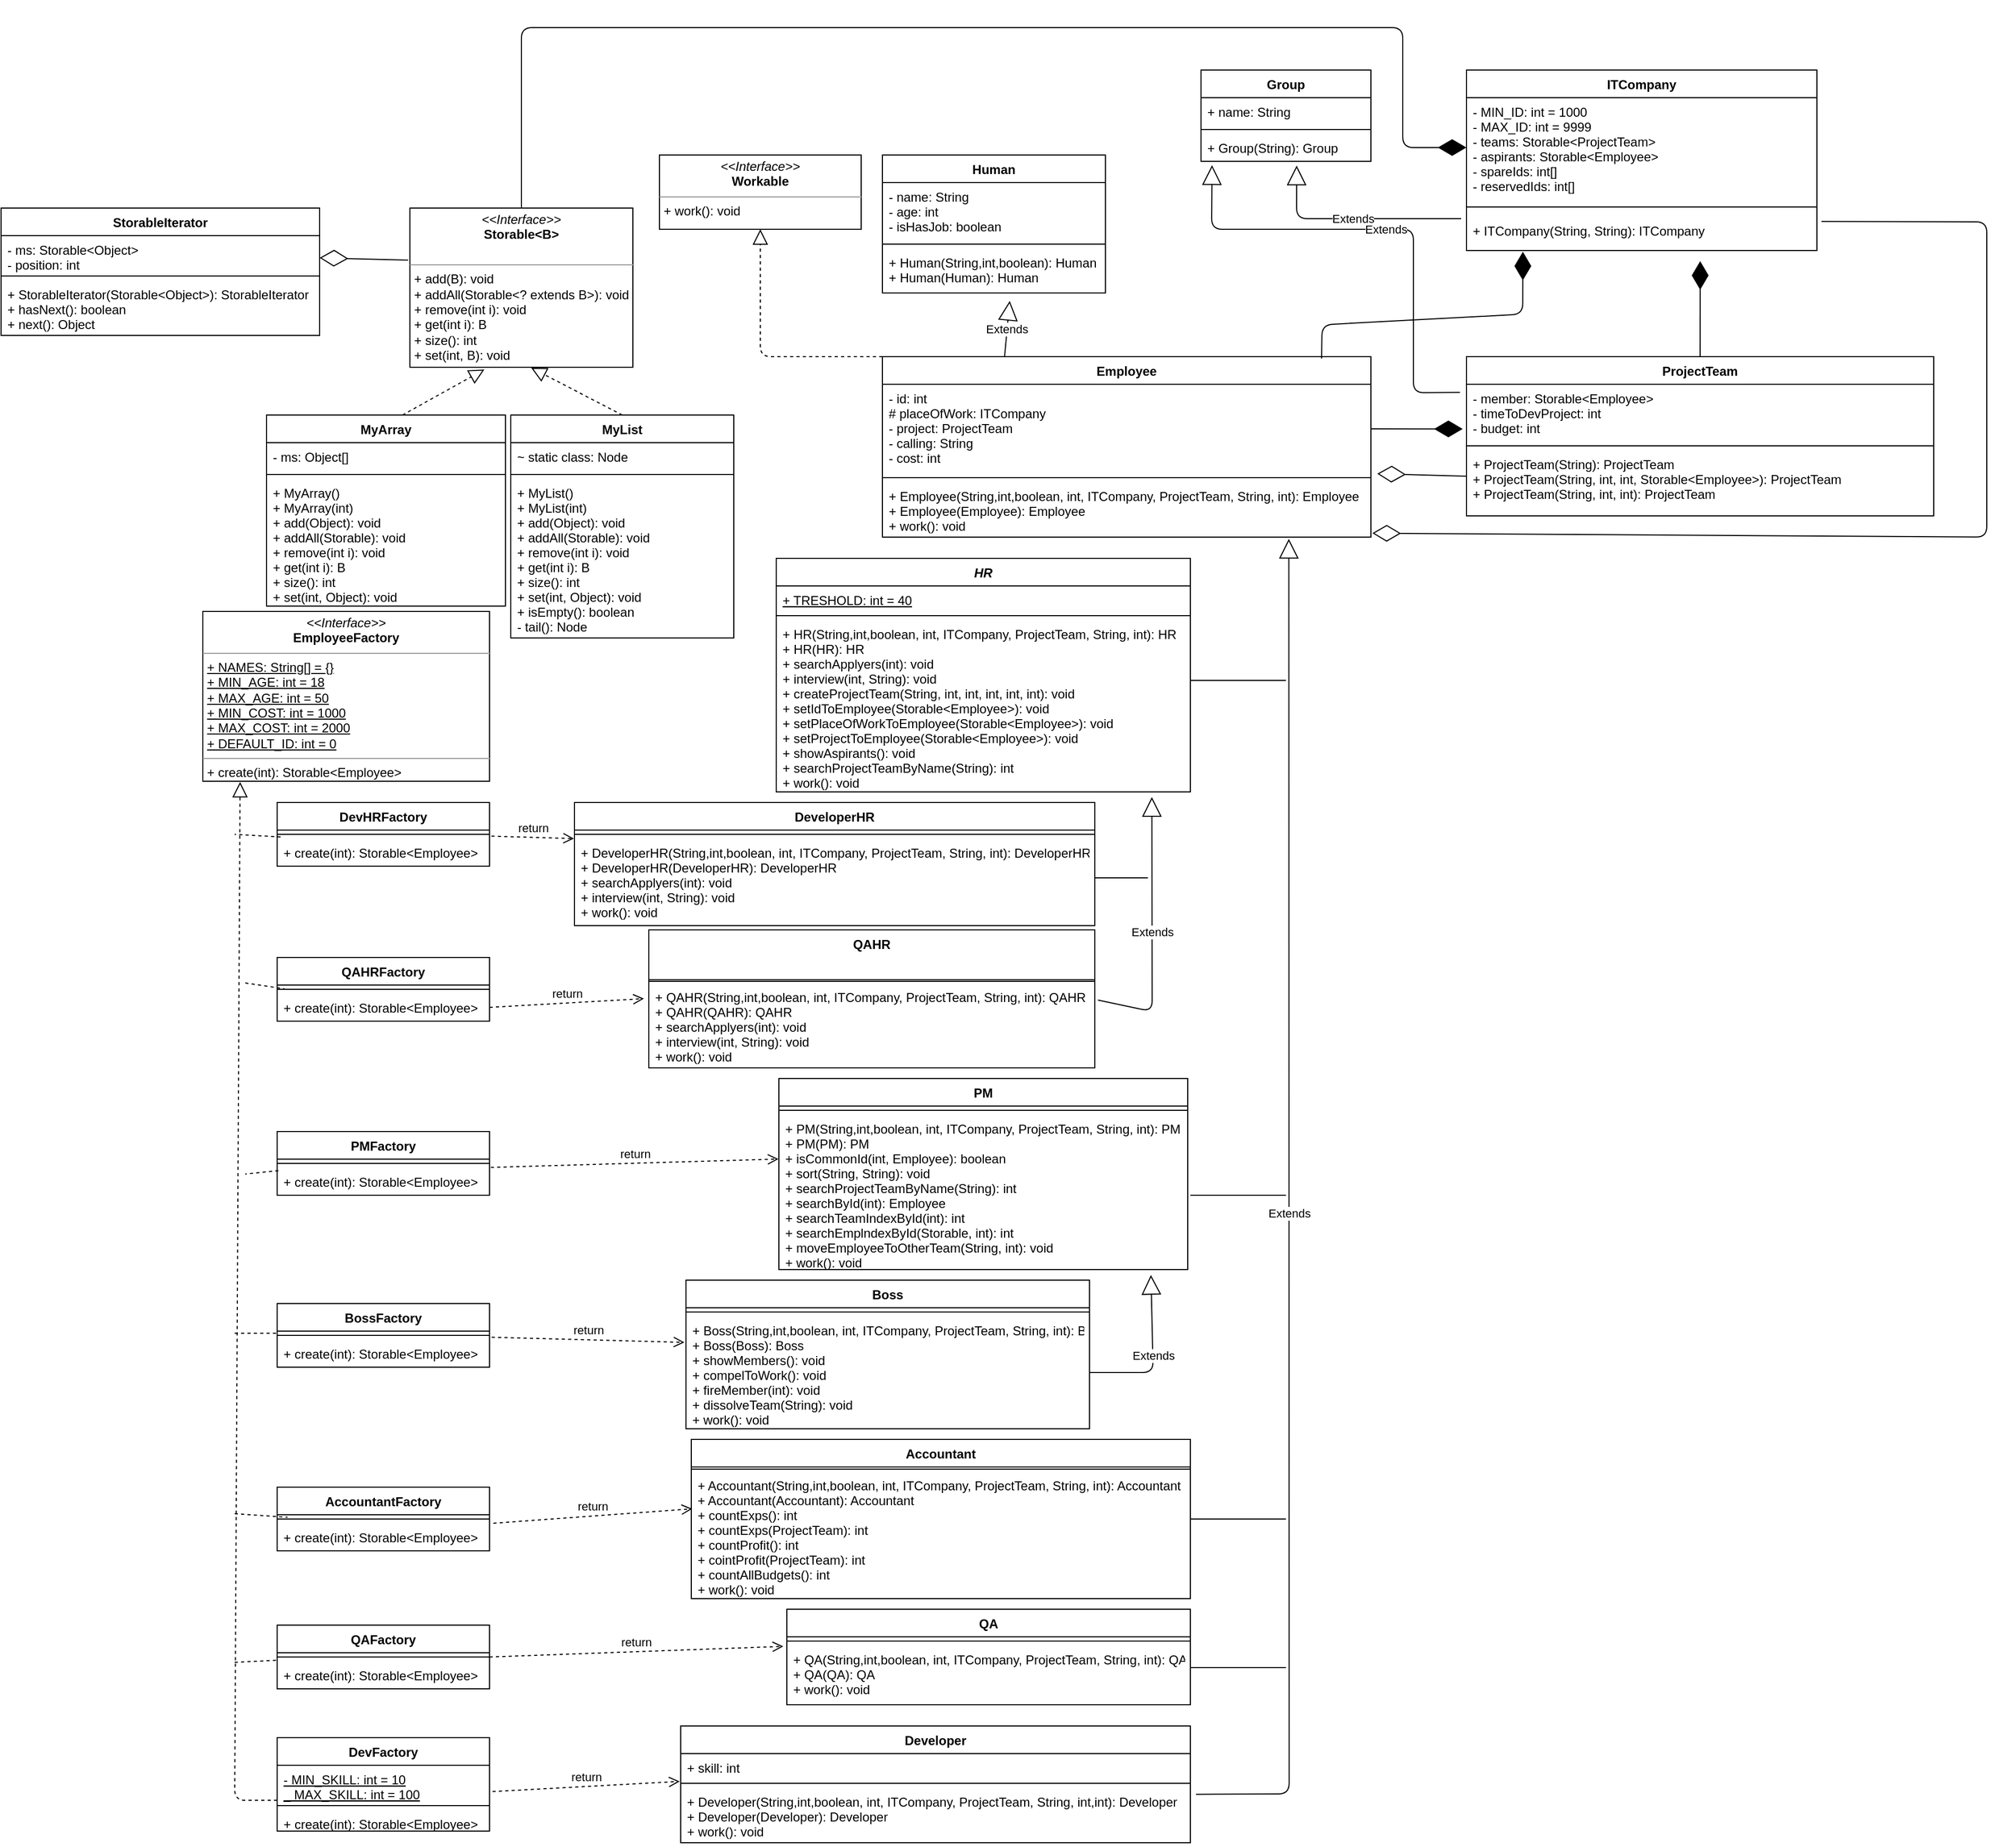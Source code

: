 <mxfile version="12.8.8" type="device" pages="2"><diagram id="Wjaim1Rqwx7WwpHoXY6-" name="Page-1"><mxGraphModel dx="3182" dy="1748" grid="1" gridSize="10" guides="1" tooltips="1" connect="1" arrows="1" fold="1" page="1" pageScale="1" pageWidth="850" pageHeight="1100" math="0" shadow="0"><root><mxCell id="0"/><mxCell id="1" parent="0"/><mxCell id="W7pPqbx9gC_bPTpQTOSa-6" value="" style="endArrow=block;dashed=1;endFill=0;endSize=12;html=1;exitX=0.569;exitY=0;exitDx=0;exitDy=0;exitPerimeter=0;entryX=0.334;entryY=1.014;entryDx=0;entryDy=0;entryPerimeter=0;" parent="1" source="W7pPqbx9gC_bPTpQTOSa-2" target="cSFcvbaNMmT9zJX0VgDe-2" edge="1"><mxGeometry width="160" relative="1" as="geometry"><mxPoint x="-1099" y="250" as="sourcePoint"/><mxPoint x="-995" y="40" as="targetPoint"/></mxGeometry></mxCell><mxCell id="W7pPqbx9gC_bPTpQTOSa-19" value="" style="endArrow=block;dashed=1;endFill=0;endSize=12;html=1;entryX=0.544;entryY=1.003;entryDx=0;entryDy=0;exitX=0.5;exitY=0;exitDx=0;exitDy=0;entryPerimeter=0;" parent="1" source="W7pPqbx9gC_bPTpQTOSa-15" target="cSFcvbaNMmT9zJX0VgDe-2" edge="1"><mxGeometry width="160" relative="1" as="geometry"><mxPoint x="-1054" y="380" as="sourcePoint"/><mxPoint x="-967.5" y="40" as="targetPoint"/></mxGeometry></mxCell><mxCell id="cSFcvbaNMmT9zJX0VgDe-1" value="&lt;p style=&quot;margin: 0px ; margin-top: 4px ; text-align: center&quot;&gt;&lt;i&gt;&amp;lt;&amp;lt;Interface&amp;gt;&amp;gt;&lt;/i&gt;&lt;br&gt;&lt;b&gt;EmployeeFactory&lt;/b&gt;&lt;/p&gt;&lt;hr size=&quot;1&quot;&gt;&lt;p style=&quot;margin: 0px ; margin-left: 4px&quot;&gt;&lt;u&gt;+ NAMES: String[] = {}&lt;/u&gt;&lt;/p&gt;&lt;p style=&quot;margin: 0px ; margin-left: 4px&quot;&gt;&lt;u&gt;+ MIN_AGE: int = 18&lt;br&gt;+ MAX_AGE: int = 50&lt;/u&gt;&lt;/p&gt;&lt;p style=&quot;margin: 0px ; margin-left: 4px&quot;&gt;&lt;u&gt;+ MIN_COST: int = 1000&lt;/u&gt;&lt;/p&gt;&lt;p style=&quot;margin: 0px ; margin-left: 4px&quot;&gt;&lt;u&gt;+ MAX_COST: int = 2000&lt;/u&gt;&lt;/p&gt;&lt;p style=&quot;margin: 0px ; margin-left: 4px&quot;&gt;&lt;u&gt;+ DEFAULT_ID: int = 0&lt;/u&gt;&lt;/p&gt;&lt;hr size=&quot;1&quot;&gt;&lt;p style=&quot;margin: 0px ; margin-left: 4px&quot;&gt;+ create(int): Storable&amp;lt;Employee&amp;gt;&lt;br&gt;&lt;br&gt;&lt;/p&gt;" style="verticalAlign=top;align=left;overflow=fill;fontSize=12;fontFamily=Helvetica;html=1;" parent="1" vertex="1"><mxGeometry x="-1260" y="-320" width="270" height="160" as="geometry"/></mxCell><mxCell id="cSFcvbaNMmT9zJX0VgDe-2" value="&lt;p style=&quot;margin: 0px ; margin-top: 4px ; text-align: center&quot;&gt;&lt;i&gt;&amp;lt;&amp;lt;Interface&amp;gt;&amp;gt;&lt;/i&gt;&lt;br&gt;&lt;b&gt;Storable&amp;lt;B&amp;gt;&lt;/b&gt;&lt;/p&gt;&lt;p style=&quot;margin: 0px ; margin-left: 4px&quot;&gt;&lt;br&gt;&lt;/p&gt;&lt;hr size=&quot;1&quot;&gt;&lt;p style=&quot;margin: 0px ; margin-left: 4px&quot;&gt;+ add(B): void&lt;br&gt;+ addAll(Storable&amp;lt;? extends B&amp;gt;): void&lt;/p&gt;&lt;p style=&quot;margin: 0px ; margin-left: 4px&quot;&gt;+ remove(int i): void&lt;br&gt;&lt;/p&gt;&lt;p style=&quot;margin: 0px ; margin-left: 4px&quot;&gt;+ get(int i): B&lt;br&gt;&lt;/p&gt;&lt;p style=&quot;margin: 0px ; margin-left: 4px&quot;&gt;+ size(): int&lt;br&gt;&lt;/p&gt;&lt;p style=&quot;margin: 0px ; margin-left: 4px&quot;&gt;+ set(int, B): void&lt;/p&gt;" style="verticalAlign=top;align=left;overflow=fill;fontSize=12;fontFamily=Helvetica;html=1;" parent="1" vertex="1"><mxGeometry x="-1065" y="-700" width="210" height="150" as="geometry"/></mxCell><mxCell id="To25xzc39QCGHr9wfn9t-25" value="HR&#10;" style="swimlane;fontStyle=3;align=center;verticalAlign=top;childLayout=stackLayout;horizontal=1;startSize=26;horizontalStack=0;resizeParent=1;resizeParentMax=0;resizeLast=0;collapsible=1;marginBottom=0;" parent="1" vertex="1"><mxGeometry x="-720" y="-370" width="390" height="220" as="geometry"/></mxCell><mxCell id="To25xzc39QCGHr9wfn9t-26" value="+ TRESHOLD: int = 40" style="text;strokeColor=none;fillColor=none;align=left;verticalAlign=top;spacingLeft=4;spacingRight=4;overflow=hidden;rotatable=0;points=[[0,0.5],[1,0.5]];portConstraint=eastwest;fontStyle=4" parent="To25xzc39QCGHr9wfn9t-25" vertex="1"><mxGeometry y="26" width="390" height="24" as="geometry"/></mxCell><mxCell id="To25xzc39QCGHr9wfn9t-27" value="" style="line;strokeWidth=1;fillColor=none;align=left;verticalAlign=middle;spacingTop=-1;spacingLeft=3;spacingRight=3;rotatable=0;labelPosition=right;points=[];portConstraint=eastwest;" parent="To25xzc39QCGHr9wfn9t-25" vertex="1"><mxGeometry y="50" width="390" height="8" as="geometry"/></mxCell><mxCell id="To25xzc39QCGHr9wfn9t-28" value="+ HR(String,int,boolean, int, ITCompany, ProjectTeam, String, int): HR&#10;+ HR(HR): HR&#10;+ searchApplyers(int): void&#10;+ interview(int, String): void&#10;+ createProjectTeam(String, int, int, int, int, int): void&#10;+ setIdToEmployee(Storable&lt;Employee&gt;): void&#10;+ setPlaceOfWorkToEmployee(Storable&lt;Employee&gt;): void&#10;+ setProjectToEmployee(Storable&lt;Employee&gt;): void&#10;+ showAspirants(): void&#10;+ searchProjectTeamByName(String): int &#10;+ work(): void" style="text;strokeColor=none;fillColor=none;align=left;verticalAlign=top;spacingLeft=4;spacingRight=4;overflow=hidden;rotatable=0;points=[[0,0.5],[1,0.5]];portConstraint=eastwest;" parent="To25xzc39QCGHr9wfn9t-25" vertex="1"><mxGeometry y="58" width="390" height="162" as="geometry"/></mxCell><mxCell id="To25xzc39QCGHr9wfn9t-9" value="Employee" style="swimlane;fontStyle=1;align=center;verticalAlign=top;childLayout=stackLayout;horizontal=1;startSize=26;horizontalStack=0;resizeParent=1;resizeParentMax=0;resizeLast=0;collapsible=1;marginBottom=0;" parent="1" vertex="1"><mxGeometry x="-620" y="-560" width="460" height="170" as="geometry"/></mxCell><mxCell id="To25xzc39QCGHr9wfn9t-10" value="- id: int&#10;# placeOfWork: ITCompany&#10;- project: ProjectTeam&#10;- calling: String&#10;- cost: int" style="text;strokeColor=none;fillColor=none;align=left;verticalAlign=top;spacingLeft=4;spacingRight=4;overflow=hidden;rotatable=0;points=[[0,0.5],[1,0.5]];portConstraint=eastwest;" parent="To25xzc39QCGHr9wfn9t-9" vertex="1"><mxGeometry y="26" width="460" height="84" as="geometry"/></mxCell><mxCell id="To25xzc39QCGHr9wfn9t-11" value="" style="line;strokeWidth=1;fillColor=none;align=left;verticalAlign=middle;spacingTop=-1;spacingLeft=3;spacingRight=3;rotatable=0;labelPosition=right;points=[];portConstraint=eastwest;" parent="To25xzc39QCGHr9wfn9t-9" vertex="1"><mxGeometry y="110" width="460" height="8" as="geometry"/></mxCell><mxCell id="To25xzc39QCGHr9wfn9t-12" value="+ Employee(String,int,boolean, int, ITCompany, ProjectTeam, String, int): Employee&#10;+ Employee(Employee): Employee&#10;+ work(): void" style="text;strokeColor=none;fillColor=none;align=left;verticalAlign=top;spacingLeft=4;spacingRight=4;overflow=hidden;rotatable=0;points=[[0,0.5],[1,0.5]];portConstraint=eastwest;" parent="To25xzc39QCGHr9wfn9t-9" vertex="1"><mxGeometry y="118" width="460" height="52" as="geometry"/></mxCell><mxCell id="To25xzc39QCGHr9wfn9t-17" value="DeveloperHR" style="swimlane;fontStyle=1;align=center;verticalAlign=top;childLayout=stackLayout;horizontal=1;startSize=26;horizontalStack=0;resizeParent=1;resizeParentMax=0;resizeLast=0;collapsible=1;marginBottom=0;" parent="1" vertex="1"><mxGeometry x="-910" y="-140" width="490" height="116" as="geometry"/></mxCell><mxCell id="To25xzc39QCGHr9wfn9t-19" value="" style="line;strokeWidth=1;fillColor=none;align=left;verticalAlign=middle;spacingTop=-1;spacingLeft=3;spacingRight=3;rotatable=0;labelPosition=right;points=[];portConstraint=eastwest;" parent="To25xzc39QCGHr9wfn9t-17" vertex="1"><mxGeometry y="26" width="490" height="8" as="geometry"/></mxCell><mxCell id="To25xzc39QCGHr9wfn9t-20" value="+ DeveloperHR(String,int,boolean, int, ITCompany, ProjectTeam, String, int): DeveloperHR&#10;+ DeveloperHR(DeveloperHR): DeveloperHR&#10;+ searchApplyers(int): void&#10;+ interview(int, String): void &#10;+ work(): void" style="text;strokeColor=none;fillColor=none;align=left;verticalAlign=top;spacingLeft=4;spacingRight=4;overflow=hidden;rotatable=0;points=[[0,0.5],[1,0.5]];portConstraint=eastwest;" parent="To25xzc39QCGHr9wfn9t-17" vertex="1"><mxGeometry y="34" width="490" height="82" as="geometry"/></mxCell><mxCell id="To25xzc39QCGHr9wfn9t-54" value="Boss" style="swimlane;fontStyle=1;align=center;verticalAlign=top;childLayout=stackLayout;horizontal=1;startSize=26;horizontalStack=0;resizeParent=1;resizeParentMax=0;resizeLast=0;collapsible=1;marginBottom=0;" parent="1" vertex="1"><mxGeometry x="-805" y="310" width="380" height="140" as="geometry"/></mxCell><mxCell id="To25xzc39QCGHr9wfn9t-56" value="" style="line;strokeWidth=1;fillColor=none;align=left;verticalAlign=middle;spacingTop=-1;spacingLeft=3;spacingRight=3;rotatable=0;labelPosition=right;points=[];portConstraint=eastwest;" parent="To25xzc39QCGHr9wfn9t-54" vertex="1"><mxGeometry y="26" width="380" height="8" as="geometry"/></mxCell><mxCell id="To25xzc39QCGHr9wfn9t-57" value="+ Boss(String,int,boolean, int, ITCompany, ProjectTeam, String, int): Boss&#10;+ Boss(Boss): Boss&#10;+ showMembers(): void&#10;+ compelToWork(): void&#10;+ fireMember(int): void&#10;+ dissolveTeam(String): void&#10;+ work(): void&#10;" style="text;strokeColor=none;fillColor=none;align=left;verticalAlign=top;spacingLeft=4;spacingRight=4;overflow=hidden;rotatable=0;points=[[0,0.5],[1,0.5]];portConstraint=eastwest;" parent="To25xzc39QCGHr9wfn9t-54" vertex="1"><mxGeometry y="34" width="380" height="106" as="geometry"/></mxCell><mxCell id="8AK0mV3g9j6n2j1V8Z5L-2" value="Accountant" style="swimlane;fontStyle=1;align=center;verticalAlign=top;childLayout=stackLayout;horizontal=1;startSize=26;horizontalStack=0;resizeParent=1;resizeParentMax=0;resizeLast=0;collapsible=1;marginBottom=0;" parent="1" vertex="1"><mxGeometry x="-800" y="460" width="470" height="150" as="geometry"/></mxCell><mxCell id="8AK0mV3g9j6n2j1V8Z5L-4" value="" style="line;strokeWidth=1;fillColor=none;align=left;verticalAlign=middle;spacingTop=-1;spacingLeft=3;spacingRight=3;rotatable=0;labelPosition=right;points=[];portConstraint=eastwest;" parent="8AK0mV3g9j6n2j1V8Z5L-2" vertex="1"><mxGeometry y="26" width="470" height="4" as="geometry"/></mxCell><mxCell id="8AK0mV3g9j6n2j1V8Z5L-5" value="+ Accountant(String,int,boolean, int, ITCompany, ProjectTeam, String, int): Accountant&#10;+ Accountant(Accountant): Accountant&#10;+ countExps(): int&#10;+ countExps(ProjectTeam): int&#10;+ countProfit(): int&#10;+ cointProfit(ProjectTeam): int&#10;+ countAllBudgets(): int&#10;+ work(): void" style="text;strokeColor=none;fillColor=none;align=left;verticalAlign=top;spacingLeft=4;spacingRight=4;overflow=hidden;rotatable=0;points=[[0,0.5],[1,0.5]];portConstraint=eastwest;" parent="8AK0mV3g9j6n2j1V8Z5L-2" vertex="1"><mxGeometry y="30" width="470" height="120" as="geometry"/></mxCell><mxCell id="To25xzc39QCGHr9wfn9t-68" value="QA" style="swimlane;fontStyle=1;align=center;verticalAlign=top;childLayout=stackLayout;horizontal=1;startSize=26;horizontalStack=0;resizeParent=1;resizeParentMax=0;resizeLast=0;collapsible=1;marginBottom=0;" parent="1" vertex="1"><mxGeometry x="-710" y="620" width="380" height="90" as="geometry"/></mxCell><mxCell id="To25xzc39QCGHr9wfn9t-70" value="" style="line;strokeWidth=1;fillColor=none;align=left;verticalAlign=middle;spacingTop=-1;spacingLeft=3;spacingRight=3;rotatable=0;labelPosition=right;points=[];portConstraint=eastwest;" parent="To25xzc39QCGHr9wfn9t-68" vertex="1"><mxGeometry y="26" width="380" height="8" as="geometry"/></mxCell><mxCell id="To25xzc39QCGHr9wfn9t-71" value="+ QA(String,int,boolean, int, ITCompany, ProjectTeam, String, int): QA&#10;+ QA(QA): QA&#10;+ work(): void" style="text;strokeColor=none;fillColor=none;align=left;verticalAlign=top;spacingLeft=4;spacingRight=4;overflow=hidden;rotatable=0;points=[[0,0.5],[1,0.5]];portConstraint=eastwest;" parent="To25xzc39QCGHr9wfn9t-68" vertex="1"><mxGeometry y="34" width="380" height="56" as="geometry"/></mxCell><mxCell id="oQpj3svy5WoKzc-lOPDv-4" value="Extends" style="endArrow=block;endSize=16;endFill=0;html=1;entryX=0.832;entryY=1.031;entryDx=0;entryDy=0;entryPerimeter=0;exitX=1.011;exitY=0.122;exitDx=0;exitDy=0;exitPerimeter=0;" parent="1" source="To25xzc39QCGHr9wfn9t-8" target="To25xzc39QCGHr9wfn9t-12" edge="1"><mxGeometry width="160" relative="1" as="geometry"><mxPoint x="-240" y="690" as="sourcePoint"/><mxPoint x="220" y="-30" as="targetPoint"/><Array as="points"><mxPoint x="-237" y="794"/></Array></mxGeometry></mxCell><mxCell id="oQpj3svy5WoKzc-lOPDv-5" value="" style="line;strokeWidth=1;fillColor=none;align=left;verticalAlign=middle;spacingTop=-1;spacingLeft=3;spacingRight=3;rotatable=0;labelPosition=right;points=[];portConstraint=eastwest;" parent="1" vertex="1"><mxGeometry x="-330" y="531" width="90" height="8" as="geometry"/></mxCell><mxCell id="oQpj3svy5WoKzc-lOPDv-6" value="Extends" style="endArrow=block;endSize=16;endFill=0;html=1;entryX=0.571;entryY=1.179;entryDx=0;entryDy=0;entryPerimeter=0;exitX=0.25;exitY=0;exitDx=0;exitDy=0;" parent="1" source="To25xzc39QCGHr9wfn9t-9" target="To25xzc39QCGHr9wfn9t-24" edge="1"><mxGeometry width="160" relative="1" as="geometry"><mxPoint x="-170" y="410" as="sourcePoint"/><mxPoint x="-10" y="410" as="targetPoint"/></mxGeometry></mxCell><mxCell id="oQpj3svy5WoKzc-lOPDv-7" value="Extends" style="endArrow=block;endSize=16;endFill=0;html=1;entryX=0.91;entryY=1.035;entryDx=0;entryDy=0;entryPerimeter=0;exitX=1;exitY=0.5;exitDx=0;exitDy=0;" parent="1" source="To25xzc39QCGHr9wfn9t-57" target="To25xzc39QCGHr9wfn9t-36" edge="1"><mxGeometry width="160" relative="1" as="geometry"><mxPoint x="-170" y="410" as="sourcePoint"/><mxPoint x="-10" y="410" as="targetPoint"/><Array as="points"><mxPoint x="-365" y="397"/></Array></mxGeometry></mxCell><mxCell id="oQpj3svy5WoKzc-lOPDv-8" value="Extends" style="endArrow=block;endSize=16;endFill=0;html=1;entryX=0.907;entryY=1.03;entryDx=0;entryDy=0;entryPerimeter=0;exitX=1.007;exitY=0.202;exitDx=0;exitDy=0;exitPerimeter=0;" parent="1" source="To25xzc39QCGHr9wfn9t-16" target="To25xzc39QCGHr9wfn9t-28" edge="1"><mxGeometry width="160" relative="1" as="geometry"><mxPoint x="-170" y="410" as="sourcePoint"/><mxPoint x="-10" y="410" as="targetPoint"/><Array as="points"><mxPoint x="-366" y="57"/></Array></mxGeometry></mxCell><mxCell id="oQpj3svy5WoKzc-lOPDv-9" value="" style="line;strokeWidth=1;fillColor=none;align=left;verticalAlign=middle;spacingTop=-1;spacingLeft=3;spacingRight=3;rotatable=0;labelPosition=right;points=[];portConstraint=eastwest;" parent="1" vertex="1"><mxGeometry x="-420" y="-80" width="50" height="22" as="geometry"/></mxCell><mxCell id="oQpj3svy5WoKzc-lOPDv-10" value="" style="line;strokeWidth=1;fillColor=none;align=left;verticalAlign=middle;spacingTop=-1;spacingLeft=3;spacingRight=3;rotatable=0;labelPosition=right;points=[];portConstraint=eastwest;" parent="1" vertex="1"><mxGeometry x="-330" y="210" width="90" height="40" as="geometry"/></mxCell><mxCell id="oQpj3svy5WoKzc-lOPDv-11" value="" style="line;strokeWidth=1;fillColor=none;align=left;verticalAlign=middle;spacingTop=-1;spacingLeft=3;spacingRight=3;rotatable=0;labelPosition=right;points=[];portConstraint=eastwest;" parent="1" vertex="1"><mxGeometry x="-330" y="-270" width="90" height="30" as="geometry"/></mxCell><mxCell id="To25xzc39QCGHr9wfn9t-21" value="Human&#10;" style="swimlane;fontStyle=1;align=center;verticalAlign=top;childLayout=stackLayout;horizontal=1;startSize=26;horizontalStack=0;resizeParent=1;resizeParentMax=0;resizeLast=0;collapsible=1;marginBottom=0;" parent="1" vertex="1"><mxGeometry x="-620" y="-750" width="210" height="130" as="geometry"/></mxCell><mxCell id="To25xzc39QCGHr9wfn9t-22" value="- name: String&#10;- age: int&#10;- isHasJob: boolean" style="text;strokeColor=none;fillColor=none;align=left;verticalAlign=top;spacingLeft=4;spacingRight=4;overflow=hidden;rotatable=0;points=[[0,0.5],[1,0.5]];portConstraint=eastwest;" parent="To25xzc39QCGHr9wfn9t-21" vertex="1"><mxGeometry y="26" width="210" height="54" as="geometry"/></mxCell><mxCell id="To25xzc39QCGHr9wfn9t-23" value="" style="line;strokeWidth=1;fillColor=none;align=left;verticalAlign=middle;spacingTop=-1;spacingLeft=3;spacingRight=3;rotatable=0;labelPosition=right;points=[];portConstraint=eastwest;" parent="To25xzc39QCGHr9wfn9t-21" vertex="1"><mxGeometry y="80" width="210" height="8" as="geometry"/></mxCell><mxCell id="To25xzc39QCGHr9wfn9t-24" value="+ Human(String,int,boolean): Human&#10;+ Human(Human): Human" style="text;strokeColor=none;fillColor=none;align=left;verticalAlign=top;spacingLeft=4;spacingRight=4;overflow=hidden;rotatable=0;points=[[0,0.5],[1,0.5]];portConstraint=eastwest;" parent="To25xzc39QCGHr9wfn9t-21" vertex="1"><mxGeometry y="88" width="210" height="42" as="geometry"/></mxCell><mxCell id="To25xzc39QCGHr9wfn9t-5" value="Developer&#10;" style="swimlane;fontStyle=1;align=center;verticalAlign=top;childLayout=stackLayout;horizontal=1;startSize=26;horizontalStack=0;resizeParent=1;resizeParentMax=0;resizeLast=0;collapsible=1;marginBottom=0;" parent="1" vertex="1"><mxGeometry x="-810" y="730" width="480" height="110" as="geometry"/></mxCell><mxCell id="To25xzc39QCGHr9wfn9t-6" value="+ skill: int" style="text;strokeColor=none;fillColor=none;align=left;verticalAlign=top;spacingLeft=4;spacingRight=4;overflow=hidden;rotatable=0;points=[[0,0.5],[1,0.5]];portConstraint=eastwest;" parent="To25xzc39QCGHr9wfn9t-5" vertex="1"><mxGeometry y="26" width="480" height="24" as="geometry"/></mxCell><mxCell id="To25xzc39QCGHr9wfn9t-7" value="" style="line;strokeWidth=1;fillColor=none;align=left;verticalAlign=middle;spacingTop=-1;spacingLeft=3;spacingRight=3;rotatable=0;labelPosition=right;points=[];portConstraint=eastwest;" parent="To25xzc39QCGHr9wfn9t-5" vertex="1"><mxGeometry y="50" width="480" height="8" as="geometry"/></mxCell><mxCell id="To25xzc39QCGHr9wfn9t-8" value="+ Developer(String,int,boolean, int, ITCompany, ProjectTeam, String, int,int): Developer&#10;+ Developer(Developer): Developer&#10;+ work(): void" style="text;strokeColor=none;fillColor=none;align=left;verticalAlign=top;spacingLeft=4;spacingRight=4;overflow=hidden;rotatable=0;points=[[0,0.5],[1,0.5]];portConstraint=eastwest;" parent="To25xzc39QCGHr9wfn9t-5" vertex="1"><mxGeometry y="58" width="480" height="52" as="geometry"/></mxCell><mxCell id="oQpj3svy5WoKzc-lOPDv-12" value="" style="line;strokeWidth=1;fillColor=none;align=left;verticalAlign=middle;spacingTop=-1;spacingLeft=3;spacingRight=3;rotatable=0;labelPosition=right;points=[];portConstraint=eastwest;" parent="1" vertex="1"><mxGeometry x="-330" y="660" width="90" height="30" as="geometry"/></mxCell><mxCell id="oQpj3svy5WoKzc-lOPDv-13" value="DevHRFactory" style="swimlane;fontStyle=1;align=center;verticalAlign=top;childLayout=stackLayout;horizontal=1;startSize=26;horizontalStack=0;resizeParent=1;resizeParentMax=0;resizeLast=0;collapsible=1;marginBottom=0;" parent="1" vertex="1"><mxGeometry x="-1190" y="-140" width="200" height="60" as="geometry"/></mxCell><mxCell id="oQpj3svy5WoKzc-lOPDv-15" value="" style="line;strokeWidth=1;fillColor=none;align=left;verticalAlign=middle;spacingTop=-1;spacingLeft=3;spacingRight=3;rotatable=0;labelPosition=right;points=[];portConstraint=eastwest;" parent="oQpj3svy5WoKzc-lOPDv-13" vertex="1"><mxGeometry y="26" width="200" height="8" as="geometry"/></mxCell><mxCell id="oQpj3svy5WoKzc-lOPDv-16" value="+ create(int): Storable&lt;Employee&gt;" style="text;strokeColor=none;fillColor=none;align=left;verticalAlign=top;spacingLeft=4;spacingRight=4;overflow=hidden;rotatable=0;points=[[0,0.5],[1,0.5]];portConstraint=eastwest;" parent="oQpj3svy5WoKzc-lOPDv-13" vertex="1"><mxGeometry y="34" width="200" height="26" as="geometry"/></mxCell><mxCell id="oQpj3svy5WoKzc-lOPDv-30" value="PMFactory" style="swimlane;fontStyle=1;align=center;verticalAlign=top;childLayout=stackLayout;horizontal=1;startSize=26;horizontalStack=0;resizeParent=1;resizeParentMax=0;resizeLast=0;collapsible=1;marginBottom=0;" parent="1" vertex="1"><mxGeometry x="-1190" y="170" width="200" height="60" as="geometry"/></mxCell><mxCell id="oQpj3svy5WoKzc-lOPDv-32" value="" style="line;strokeWidth=1;fillColor=none;align=left;verticalAlign=middle;spacingTop=-1;spacingLeft=3;spacingRight=3;rotatable=0;labelPosition=right;points=[];portConstraint=eastwest;" parent="oQpj3svy5WoKzc-lOPDv-30" vertex="1"><mxGeometry y="26" width="200" height="8" as="geometry"/></mxCell><mxCell id="oQpj3svy5WoKzc-lOPDv-33" value="+ create(int): Storable&lt;Employee&gt;" style="text;strokeColor=none;fillColor=none;align=left;verticalAlign=top;spacingLeft=4;spacingRight=4;overflow=hidden;rotatable=0;points=[[0,0.5],[1,0.5]];portConstraint=eastwest;" parent="oQpj3svy5WoKzc-lOPDv-30" vertex="1"><mxGeometry y="34" width="200" height="26" as="geometry"/></mxCell><mxCell id="oQpj3svy5WoKzc-lOPDv-17" value="QAHRFactory" style="swimlane;fontStyle=1;align=center;verticalAlign=top;childLayout=stackLayout;horizontal=1;startSize=26;horizontalStack=0;resizeParent=1;resizeParentMax=0;resizeLast=0;collapsible=1;marginBottom=0;" parent="1" vertex="1"><mxGeometry x="-1190" y="6" width="200" height="60" as="geometry"/></mxCell><mxCell id="oQpj3svy5WoKzc-lOPDv-19" value="" style="line;strokeWidth=1;fillColor=none;align=left;verticalAlign=middle;spacingTop=-1;spacingLeft=3;spacingRight=3;rotatable=0;labelPosition=right;points=[];portConstraint=eastwest;" parent="oQpj3svy5WoKzc-lOPDv-17" vertex="1"><mxGeometry y="26" width="200" height="8" as="geometry"/></mxCell><mxCell id="oQpj3svy5WoKzc-lOPDv-20" value="+ create(int): Storable&lt;Employee&gt;" style="text;strokeColor=none;fillColor=none;align=left;verticalAlign=top;spacingLeft=4;spacingRight=4;overflow=hidden;rotatable=0;points=[[0,0.5],[1,0.5]];portConstraint=eastwest;" parent="oQpj3svy5WoKzc-lOPDv-17" vertex="1"><mxGeometry y="34" width="200" height="26" as="geometry"/></mxCell><mxCell id="oQpj3svy5WoKzc-lOPDv-34" value="BossFactory" style="swimlane;fontStyle=1;align=center;verticalAlign=top;childLayout=stackLayout;horizontal=1;startSize=26;horizontalStack=0;resizeParent=1;resizeParentMax=0;resizeLast=0;collapsible=1;marginBottom=0;" parent="1" vertex="1"><mxGeometry x="-1190" y="332" width="200" height="60" as="geometry"/></mxCell><mxCell id="oQpj3svy5WoKzc-lOPDv-36" value="" style="line;strokeWidth=1;fillColor=none;align=left;verticalAlign=middle;spacingTop=-1;spacingLeft=3;spacingRight=3;rotatable=0;labelPosition=right;points=[];portConstraint=eastwest;" parent="oQpj3svy5WoKzc-lOPDv-34" vertex="1"><mxGeometry y="26" width="200" height="8" as="geometry"/></mxCell><mxCell id="oQpj3svy5WoKzc-lOPDv-37" value="+ create(int): Storable&lt;Employee&gt;" style="text;strokeColor=none;fillColor=none;align=left;verticalAlign=top;spacingLeft=4;spacingRight=4;overflow=hidden;rotatable=0;points=[[0,0.5],[1,0.5]];portConstraint=eastwest;" parent="oQpj3svy5WoKzc-lOPDv-34" vertex="1"><mxGeometry y="34" width="200" height="26" as="geometry"/></mxCell><mxCell id="oQpj3svy5WoKzc-lOPDv-38" value="AccountantFactory" style="swimlane;fontStyle=1;align=center;verticalAlign=top;childLayout=stackLayout;horizontal=1;startSize=26;horizontalStack=0;resizeParent=1;resizeParentMax=0;resizeLast=0;collapsible=1;marginBottom=0;" parent="1" vertex="1"><mxGeometry x="-1190" y="505" width="200" height="60" as="geometry"/></mxCell><mxCell id="oQpj3svy5WoKzc-lOPDv-40" value="" style="line;strokeWidth=1;fillColor=none;align=left;verticalAlign=middle;spacingTop=-1;spacingLeft=3;spacingRight=3;rotatable=0;labelPosition=right;points=[];portConstraint=eastwest;" parent="oQpj3svy5WoKzc-lOPDv-38" vertex="1"><mxGeometry y="26" width="200" height="8" as="geometry"/></mxCell><mxCell id="oQpj3svy5WoKzc-lOPDv-41" value="+ create(int): Storable&lt;Employee&gt;" style="text;strokeColor=none;fillColor=none;align=left;verticalAlign=top;spacingLeft=4;spacingRight=4;overflow=hidden;rotatable=0;points=[[0,0.5],[1,0.5]];portConstraint=eastwest;" parent="oQpj3svy5WoKzc-lOPDv-38" vertex="1"><mxGeometry y="34" width="200" height="26" as="geometry"/></mxCell><mxCell id="oQpj3svy5WoKzc-lOPDv-21" value="QAFactory" style="swimlane;fontStyle=1;align=center;verticalAlign=top;childLayout=stackLayout;horizontal=1;startSize=26;horizontalStack=0;resizeParent=1;resizeParentMax=0;resizeLast=0;collapsible=1;marginBottom=0;" parent="1" vertex="1"><mxGeometry x="-1190" y="635" width="200" height="60" as="geometry"/></mxCell><mxCell id="oQpj3svy5WoKzc-lOPDv-23" value="" style="line;strokeWidth=1;fillColor=none;align=left;verticalAlign=middle;spacingTop=-1;spacingLeft=3;spacingRight=3;rotatable=0;labelPosition=right;points=[];portConstraint=eastwest;" parent="oQpj3svy5WoKzc-lOPDv-21" vertex="1"><mxGeometry y="26" width="200" height="8" as="geometry"/></mxCell><mxCell id="oQpj3svy5WoKzc-lOPDv-24" value="+ create(int): Storable&lt;Employee&gt;" style="text;strokeColor=none;fillColor=none;align=left;verticalAlign=top;spacingLeft=4;spacingRight=4;overflow=hidden;rotatable=0;points=[[0,0.5],[1,0.5]];portConstraint=eastwest;" parent="oQpj3svy5WoKzc-lOPDv-21" vertex="1"><mxGeometry y="34" width="200" height="26" as="geometry"/></mxCell><mxCell id="oQpj3svy5WoKzc-lOPDv-25" value="DevFactory" style="swimlane;fontStyle=1;align=center;verticalAlign=top;childLayout=stackLayout;horizontal=1;startSize=26;horizontalStack=0;resizeParent=1;resizeParentMax=0;resizeLast=0;collapsible=1;marginBottom=0;" parent="1" vertex="1"><mxGeometry x="-1190" y="741" width="200" height="88" as="geometry"/></mxCell><mxCell id="oQpj3svy5WoKzc-lOPDv-26" value="- MIN_SKILL: int = 10&#10;_ MAX_SKILL: int = 100" style="text;strokeColor=none;fillColor=none;align=left;verticalAlign=top;spacingLeft=4;spacingRight=4;overflow=hidden;rotatable=0;points=[[0,0.5],[1,0.5]];portConstraint=eastwest;fontStyle=4" parent="oQpj3svy5WoKzc-lOPDv-25" vertex="1"><mxGeometry y="26" width="200" height="34" as="geometry"/></mxCell><mxCell id="oQpj3svy5WoKzc-lOPDv-27" value="" style="line;strokeWidth=1;fillColor=none;align=left;verticalAlign=middle;spacingTop=-1;spacingLeft=3;spacingRight=3;rotatable=0;labelPosition=right;points=[];portConstraint=eastwest;" parent="oQpj3svy5WoKzc-lOPDv-25" vertex="1"><mxGeometry y="60" width="200" height="8" as="geometry"/></mxCell><mxCell id="oQpj3svy5WoKzc-lOPDv-28" value="+ create(int): Storable&lt;Employee&gt;" style="text;strokeColor=none;fillColor=none;align=left;verticalAlign=top;spacingLeft=4;spacingRight=4;overflow=hidden;rotatable=0;points=[[0,0.5],[1,0.5]];portConstraint=eastwest;" parent="oQpj3svy5WoKzc-lOPDv-25" vertex="1"><mxGeometry y="68" width="200" height="20" as="geometry"/></mxCell><mxCell id="oQpj3svy5WoKzc-lOPDv-47" value="" style="endArrow=block;dashed=1;endFill=0;endSize=12;html=1;entryX=0.13;entryY=1.004;entryDx=0;entryDy=0;entryPerimeter=0;exitX=0;exitY=0.971;exitDx=0;exitDy=0;exitPerimeter=0;" parent="1" source="oQpj3svy5WoKzc-lOPDv-26" target="cSFcvbaNMmT9zJX0VgDe-1" edge="1"><mxGeometry width="160" relative="1" as="geometry"><mxPoint x="-1366.0" y="690" as="sourcePoint"/><mxPoint x="780" y="300" as="targetPoint"/><Array as="points"><mxPoint x="-1230" y="800"/></Array></mxGeometry></mxCell><mxCell id="oQpj3svy5WoKzc-lOPDv-48" value="" style="endArrow=none;dashed=1;html=1;exitX=0.016;exitY=0.809;exitDx=0;exitDy=0;exitPerimeter=0;" parent="1" source="oQpj3svy5WoKzc-lOPDv-15" edge="1"><mxGeometry width="50" height="50" relative="1" as="geometry"><mxPoint x="-1200" y="-110" as="sourcePoint"/><mxPoint x="-1230" y="-110" as="targetPoint"/></mxGeometry></mxCell><mxCell id="oQpj3svy5WoKzc-lOPDv-49" value="" style="endArrow=none;dashed=1;html=1;entryX=0.034;entryY=-0.172;entryDx=0;entryDy=0;entryPerimeter=0;" parent="1" target="oQpj3svy5WoKzc-lOPDv-20" edge="1"><mxGeometry width="50" height="50" relative="1" as="geometry"><mxPoint x="-1220" y="30" as="sourcePoint"/><mxPoint x="-810" y="-10" as="targetPoint"/></mxGeometry></mxCell><mxCell id="oQpj3svy5WoKzc-lOPDv-50" value="" style="endArrow=none;dashed=1;html=1;exitX=0.006;exitY=0.109;exitDx=0;exitDy=0;exitPerimeter=0;" parent="1" source="oQpj3svy5WoKzc-lOPDv-33" edge="1"><mxGeometry width="50" height="50" relative="1" as="geometry"><mxPoint x="-860" y="280" as="sourcePoint"/><mxPoint x="-1220" y="210" as="targetPoint"/></mxGeometry></mxCell><mxCell id="oQpj3svy5WoKzc-lOPDv-51" value="" style="endArrow=none;dashed=1;html=1;entryX=0;entryY=0.25;entryDx=0;entryDy=0;entryPerimeter=0;" parent="1" target="oQpj3svy5WoKzc-lOPDv-36" edge="1"><mxGeometry width="50" height="50" relative="1" as="geometry"><mxPoint x="-1230" y="360" as="sourcePoint"/><mxPoint x="-810" y="230" as="targetPoint"/></mxGeometry></mxCell><mxCell id="oQpj3svy5WoKzc-lOPDv-52" value="" style="endArrow=none;dashed=1;html=1;entryX=0.049;entryY=-0.215;entryDx=0;entryDy=0;entryPerimeter=0;" parent="1" target="oQpj3svy5WoKzc-lOPDv-41" edge="1"><mxGeometry width="50" height="50" relative="1" as="geometry"><mxPoint x="-1230" y="530" as="sourcePoint"/><mxPoint x="-810" y="230" as="targetPoint"/></mxGeometry></mxCell><mxCell id="oQpj3svy5WoKzc-lOPDv-53" value="" style="endArrow=none;dashed=1;html=1;entryX=0.006;entryY=-0.038;entryDx=0;entryDy=0;entryPerimeter=0;" parent="1" target="oQpj3svy5WoKzc-lOPDv-24" edge="1"><mxGeometry width="50" height="50" relative="1" as="geometry"><mxPoint x="-1230" y="670" as="sourcePoint"/><mxPoint x="-810" y="460" as="targetPoint"/></mxGeometry></mxCell><mxCell id="oQpj3svy5WoKzc-lOPDv-54" value="return" style="html=1;verticalAlign=bottom;endArrow=open;dashed=1;endSize=8;exitX=1.009;exitY=-0.088;exitDx=0;exitDy=0;exitPerimeter=0;entryX=-0.001;entryY=0;entryDx=0;entryDy=0;entryPerimeter=0;" parent="1" source="oQpj3svy5WoKzc-lOPDv-16" target="To25xzc39QCGHr9wfn9t-20" edge="1"><mxGeometry relative="1" as="geometry"><mxPoint x="-270" y="90" as="sourcePoint"/><mxPoint x="-350" y="90" as="targetPoint"/><Array as="points"/></mxGeometry></mxCell><mxCell id="oQpj3svy5WoKzc-lOPDv-55" value="return" style="html=1;verticalAlign=bottom;endArrow=open;dashed=1;endSize=8;entryX=-0.001;entryY=0.287;entryDx=0;entryDy=0;entryPerimeter=0;exitX=1.006;exitY=-0.008;exitDx=0;exitDy=0;exitPerimeter=0;" parent="1" source="oQpj3svy5WoKzc-lOPDv-33" target="To25xzc39QCGHr9wfn9t-36" edge="1"><mxGeometry relative="1" as="geometry"><mxPoint x="-720" y="100" as="sourcePoint"/><mxPoint x="-800" y="100" as="targetPoint"/></mxGeometry></mxCell><mxCell id="oQpj3svy5WoKzc-lOPDv-56" value="return" style="html=1;verticalAlign=bottom;endArrow=open;dashed=1;endSize=8;exitX=1;exitY=0.5;exitDx=0;exitDy=0;entryX=-0.011;entryY=0.185;entryDx=0;entryDy=0;entryPerimeter=0;" parent="1" source="oQpj3svy5WoKzc-lOPDv-20" target="To25xzc39QCGHr9wfn9t-16" edge="1"><mxGeometry relative="1" as="geometry"><mxPoint x="-720" y="100" as="sourcePoint"/><mxPoint x="-800" y="100" as="targetPoint"/></mxGeometry></mxCell><mxCell id="oQpj3svy5WoKzc-lOPDv-57" value="return" style="html=1;verticalAlign=bottom;endArrow=open;dashed=1;endSize=8;entryX=-0.004;entryY=0.232;entryDx=0;entryDy=0;entryPerimeter=0;exitX=1.01;exitY=-0.085;exitDx=0;exitDy=0;exitPerimeter=0;" parent="1" source="oQpj3svy5WoKzc-lOPDv-37" target="To25xzc39QCGHr9wfn9t-57" edge="1"><mxGeometry relative="1" as="geometry"><mxPoint x="-890" y="400" as="sourcePoint"/><mxPoint x="-970" y="400" as="targetPoint"/></mxGeometry></mxCell><mxCell id="oQpj3svy5WoKzc-lOPDv-59" value="return" style="html=1;verticalAlign=bottom;endArrow=open;dashed=1;endSize=8;entryX=0.002;entryY=0.295;entryDx=0;entryDy=0;entryPerimeter=0;exitX=1.018;exitY=0;exitDx=0;exitDy=0;exitPerimeter=0;" parent="1" source="oQpj3svy5WoKzc-lOPDv-41" target="8AK0mV3g9j6n2j1V8Z5L-5" edge="1"><mxGeometry relative="1" as="geometry"><mxPoint x="-890" y="500" as="sourcePoint"/><mxPoint x="-970" y="500" as="targetPoint"/></mxGeometry></mxCell><mxCell id="oQpj3svy5WoKzc-lOPDv-60" value="return" style="html=1;verticalAlign=bottom;endArrow=open;dashed=1;endSize=8;entryX=-0.009;entryY=0.018;entryDx=0;entryDy=0;entryPerimeter=0;exitX=1;exitY=0.5;exitDx=0;exitDy=0;" parent="1" source="oQpj3svy5WoKzc-lOPDv-21" target="To25xzc39QCGHr9wfn9t-71" edge="1"><mxGeometry relative="1" as="geometry"><mxPoint x="-890" y="600" as="sourcePoint"/><mxPoint x="-970" y="600" as="targetPoint"/></mxGeometry></mxCell><mxCell id="oQpj3svy5WoKzc-lOPDv-61" value="return" style="html=1;verticalAlign=bottom;endArrow=open;dashed=1;endSize=8;entryX=-0.002;entryY=0.275;entryDx=0;entryDy=0;entryPerimeter=0;exitX=1.014;exitY=0.729;exitDx=0;exitDy=0;exitPerimeter=0;" parent="1" source="oQpj3svy5WoKzc-lOPDv-26" target="To25xzc39QCGHr9wfn9t-7" edge="1"><mxGeometry relative="1" as="geometry"><mxPoint x="-890" y="600" as="sourcePoint"/><mxPoint x="-970" y="600" as="targetPoint"/></mxGeometry></mxCell><mxCell id="To25xzc39QCGHr9wfn9t-83" value="ProjectTeam" style="swimlane;fontStyle=1;align=center;verticalAlign=top;childLayout=stackLayout;horizontal=1;startSize=26;horizontalStack=0;resizeParent=1;resizeParentMax=0;resizeLast=0;collapsible=1;marginBottom=0;" parent="1" vertex="1"><mxGeometry x="-70" y="-560" width="440" height="150" as="geometry"/></mxCell><mxCell id="To25xzc39QCGHr9wfn9t-84" value="- member: Storable&lt;Employee&gt;&#10;- timeToDevProject: int&#10;- budget: int" style="text;strokeColor=none;fillColor=none;align=left;verticalAlign=top;spacingLeft=4;spacingRight=4;overflow=hidden;rotatable=0;points=[[0,0.5],[1,0.5]];portConstraint=eastwest;" parent="To25xzc39QCGHr9wfn9t-83" vertex="1"><mxGeometry y="26" width="440" height="54" as="geometry"/></mxCell><mxCell id="To25xzc39QCGHr9wfn9t-85" value="" style="line;strokeWidth=1;fillColor=none;align=left;verticalAlign=middle;spacingTop=-1;spacingLeft=3;spacingRight=3;rotatable=0;labelPosition=right;points=[];portConstraint=eastwest;" parent="To25xzc39QCGHr9wfn9t-83" vertex="1"><mxGeometry y="80" width="440" height="8" as="geometry"/></mxCell><mxCell id="To25xzc39QCGHr9wfn9t-86" value="+ ProjectTeam(String): ProjectTeam&#10;+ ProjectTeam(String, int, int, Storable&lt;Employee&gt;): ProjectTeam&#10;+ ProjectTeam(String, int, int): ProjectTeam" style="text;strokeColor=none;fillColor=none;align=left;verticalAlign=top;spacingLeft=4;spacingRight=4;overflow=hidden;rotatable=0;points=[[0,0.5],[1,0.5]];portConstraint=eastwest;" parent="To25xzc39QCGHr9wfn9t-83" vertex="1"><mxGeometry y="88" width="440" height="62" as="geometry"/></mxCell><mxCell id="oQpj3svy5WoKzc-lOPDv-62" value="" style="endArrow=diamondThin;endFill=1;endSize=24;html=1;entryX=-0.008;entryY=0.78;entryDx=0;entryDy=0;entryPerimeter=0;exitX=1;exitY=0.5;exitDx=0;exitDy=0;" parent="1" source="To25xzc39QCGHr9wfn9t-10" target="To25xzc39QCGHr9wfn9t-84" edge="1"><mxGeometry width="160" relative="1" as="geometry"><mxPoint x="20" y="-340" as="sourcePoint"/><mxPoint x="180" y="-340" as="targetPoint"/></mxGeometry></mxCell><mxCell id="oQpj3svy5WoKzc-lOPDv-63" value="" style="endArrow=diamondThin;endFill=1;endSize=24;html=1;entryX=0.667;entryY=1.312;entryDx=0;entryDy=0;entryPerimeter=0;exitX=0.5;exitY=0;exitDx=0;exitDy=0;" parent="1" source="To25xzc39QCGHr9wfn9t-83" target="To25xzc39QCGHr9wfn9t-53" edge="1"><mxGeometry width="160" relative="1" as="geometry"><mxPoint x="170" y="-390" as="sourcePoint"/><mxPoint x="330" y="-390" as="targetPoint"/></mxGeometry></mxCell><mxCell id="To25xzc39QCGHr9wfn9t-50" value="ITCompany&#10;" style="swimlane;fontStyle=1;align=center;verticalAlign=top;childLayout=stackLayout;horizontal=1;startSize=26;horizontalStack=0;resizeParent=1;resizeParentMax=0;resizeLast=0;collapsible=1;marginBottom=0;" parent="1" vertex="1"><mxGeometry x="-70" y="-830" width="330" height="170" as="geometry"/></mxCell><mxCell id="To25xzc39QCGHr9wfn9t-51" value="- MIN_ID: int = 1000&#10;- MAX_ID: int = 9999&#10;- teams: Storable&lt;ProjectTeam&gt;&#10;- aspirants: Storable&lt;Employee&gt;&#10;- spareIds: int[]&#10;- reservedIds: int[] " style="text;strokeColor=none;fillColor=none;align=left;verticalAlign=top;spacingLeft=4;spacingRight=4;overflow=hidden;rotatable=0;points=[[0,0.5],[1,0.5]];portConstraint=eastwest;fontStyle=0" parent="To25xzc39QCGHr9wfn9t-50" vertex="1"><mxGeometry y="26" width="330" height="94" as="geometry"/></mxCell><mxCell id="To25xzc39QCGHr9wfn9t-52" value="" style="line;strokeWidth=1;fillColor=none;align=left;verticalAlign=middle;spacingTop=-1;spacingLeft=3;spacingRight=3;rotatable=0;labelPosition=right;points=[];portConstraint=eastwest;" parent="To25xzc39QCGHr9wfn9t-50" vertex="1"><mxGeometry y="120" width="330" height="18" as="geometry"/></mxCell><mxCell id="To25xzc39QCGHr9wfn9t-53" value="+ ITCompany(String, String): ITCompany" style="text;strokeColor=none;fillColor=none;align=left;verticalAlign=top;spacingLeft=4;spacingRight=4;overflow=hidden;rotatable=0;points=[[0,0.5],[1,0.5]];portConstraint=eastwest;" parent="To25xzc39QCGHr9wfn9t-50" vertex="1"><mxGeometry y="138" width="330" height="32" as="geometry"/></mxCell><mxCell id="oQpj3svy5WoKzc-lOPDv-64" value="Extends" style="endArrow=block;endSize=16;endFill=0;html=1;entryX=0.563;entryY=1.154;entryDx=0;entryDy=0;entryPerimeter=0;" parent="1" target="To25xzc39QCGHr9wfn9t-61" edge="1"><mxGeometry width="160" relative="1" as="geometry"><mxPoint x="-75" y="-690" as="sourcePoint"/><mxPoint x="330" y="-460" as="targetPoint"/><Array as="points"><mxPoint x="-230" y="-690"/></Array></mxGeometry></mxCell><mxCell id="oQpj3svy5WoKzc-lOPDv-65" value="Extends" style="endArrow=block;endSize=16;endFill=0;html=1;entryX=0.065;entryY=1.141;entryDx=0;entryDy=0;entryPerimeter=0;exitX=-0.014;exitY=0.142;exitDx=0;exitDy=0;exitPerimeter=0;" parent="1" source="To25xzc39QCGHr9wfn9t-84" target="To25xzc39QCGHr9wfn9t-61" edge="1"><mxGeometry width="160" relative="1" as="geometry"><mxPoint x="170" y="-460" as="sourcePoint"/><mxPoint x="330" y="-460" as="targetPoint"/><Array as="points"><mxPoint x="-120" y="-526"/><mxPoint x="-120" y="-680"/><mxPoint x="-310" y="-680"/></Array></mxGeometry></mxCell><mxCell id="oQpj3svy5WoKzc-lOPDv-66" value="" style="endArrow=diamondThin;endFill=1;endSize=24;html=1;entryX=0.161;entryY=1.036;entryDx=0;entryDy=0;entryPerimeter=0;exitX=0.899;exitY=0.01;exitDx=0;exitDy=0;exitPerimeter=0;" parent="1" source="To25xzc39QCGHr9wfn9t-9" target="To25xzc39QCGHr9wfn9t-53" edge="1"><mxGeometry width="160" relative="1" as="geometry"><mxPoint x="-250" y="-570" as="sourcePoint"/><mxPoint x="-90" y="-570" as="targetPoint"/><Array as="points"><mxPoint x="-206" y="-590"/><mxPoint x="-17" y="-600"/></Array></mxGeometry></mxCell><mxCell id="W7pPqbx9gC_bPTpQTOSa-15" value="MyList" style="swimlane;fontStyle=1;align=center;verticalAlign=top;childLayout=stackLayout;horizontal=1;startSize=26;horizontalStack=0;resizeParent=1;resizeParentMax=0;resizeLast=0;collapsible=1;marginBottom=0;" parent="1" vertex="1"><mxGeometry x="-970" y="-505" width="210" height="210" as="geometry"/></mxCell><mxCell id="W7pPqbx9gC_bPTpQTOSa-16" value="~ static class: Node" style="text;strokeColor=none;fillColor=none;align=left;verticalAlign=top;spacingLeft=4;spacingRight=4;overflow=hidden;rotatable=0;points=[[0,0.5],[1,0.5]];portConstraint=eastwest;" parent="W7pPqbx9gC_bPTpQTOSa-15" vertex="1"><mxGeometry y="26" width="210" height="26" as="geometry"/></mxCell><mxCell id="W7pPqbx9gC_bPTpQTOSa-17" value="" style="line;strokeWidth=1;fillColor=none;align=left;verticalAlign=middle;spacingTop=-1;spacingLeft=3;spacingRight=3;rotatable=0;labelPosition=right;points=[];portConstraint=eastwest;" parent="W7pPqbx9gC_bPTpQTOSa-15" vertex="1"><mxGeometry y="52" width="210" height="8" as="geometry"/></mxCell><mxCell id="W7pPqbx9gC_bPTpQTOSa-18" value="+ MyList()&#10;+ MyList(int)&#10;+ add(Object): void&#10;+ addAll(Storable): void&#10;+ remove(int i): void&#10;+ get(int i): B&#10;+ size(): int&#10;+ set(int, Object): void&#10;+ isEmpty(): boolean&#10;- tail(): Node" style="text;strokeColor=none;fillColor=none;align=left;verticalAlign=top;spacingLeft=4;spacingRight=4;overflow=hidden;rotatable=0;points=[[0,0.5],[1,0.5]];portConstraint=eastwest;" parent="W7pPqbx9gC_bPTpQTOSa-15" vertex="1"><mxGeometry y="60" width="210" height="150" as="geometry"/></mxCell><mxCell id="W7pPqbx9gC_bPTpQTOSa-2" value="MyArray" style="swimlane;fontStyle=1;align=center;verticalAlign=top;childLayout=stackLayout;horizontal=1;startSize=26;horizontalStack=0;resizeParent=1;resizeParentMax=0;resizeLast=0;collapsible=1;marginBottom=0;" parent="1" vertex="1"><mxGeometry x="-1200" y="-505" width="225" height="180" as="geometry"/></mxCell><mxCell id="W7pPqbx9gC_bPTpQTOSa-3" value="- ms: Object[]" style="text;strokeColor=none;fillColor=none;align=left;verticalAlign=top;spacingLeft=4;spacingRight=4;overflow=hidden;rotatable=0;points=[[0,0.5],[1,0.5]];portConstraint=eastwest;" parent="W7pPqbx9gC_bPTpQTOSa-2" vertex="1"><mxGeometry y="26" width="225" height="26" as="geometry"/></mxCell><mxCell id="W7pPqbx9gC_bPTpQTOSa-4" value="" style="line;strokeWidth=1;fillColor=none;align=left;verticalAlign=middle;spacingTop=-1;spacingLeft=3;spacingRight=3;rotatable=0;labelPosition=right;points=[];portConstraint=eastwest;" parent="W7pPqbx9gC_bPTpQTOSa-2" vertex="1"><mxGeometry y="52" width="225" height="8" as="geometry"/></mxCell><mxCell id="W7pPqbx9gC_bPTpQTOSa-5" value="+ MyArray()&#10;+ MyArray(int)&#10;+ add(Object): void&#10;+ addAll(Storable): void&#10;+ remove(int i): void&#10;+ get(int i): B&#10;+ size(): int&#10;+ set(int, Object): void" style="text;strokeColor=none;fillColor=none;align=left;verticalAlign=top;spacingLeft=4;spacingRight=4;overflow=hidden;rotatable=0;points=[[0,0.5],[1,0.5]];portConstraint=eastwest;" parent="W7pPqbx9gC_bPTpQTOSa-2" vertex="1"><mxGeometry y="60" width="225" height="120" as="geometry"/></mxCell><mxCell id="oQpj3svy5WoKzc-lOPDv-67" value="" style="endArrow=diamondThin;endFill=0;endSize=24;html=1;entryX=1.013;entryY=1.003;entryDx=0;entryDy=0;entryPerimeter=0;" parent="1" source="To25xzc39QCGHr9wfn9t-86" target="To25xzc39QCGHr9wfn9t-10" edge="1"><mxGeometry width="160" relative="1" as="geometry"><mxPoint x="-470" y="-480" as="sourcePoint"/><mxPoint x="-310" y="-480" as="targetPoint"/></mxGeometry></mxCell><mxCell id="oQpj3svy5WoKzc-lOPDv-68" value="" style="endArrow=diamondThin;endFill=0;endSize=24;html=1;exitX=1.013;exitY=0.143;exitDx=0;exitDy=0;exitPerimeter=0;entryX=1.003;entryY=0.929;entryDx=0;entryDy=0;entryPerimeter=0;" parent="1" source="To25xzc39QCGHr9wfn9t-53" target="To25xzc39QCGHr9wfn9t-12" edge="1"><mxGeometry width="160" relative="1" as="geometry"><mxPoint x="-230" y="-410" as="sourcePoint"/><mxPoint x="-70" y="-410" as="targetPoint"/><Array as="points"><mxPoint x="420" y="-687"/><mxPoint x="420" y="-390"/></Array></mxGeometry></mxCell><mxCell id="oQpj3svy5WoKzc-lOPDv-69" value="&lt;p style=&quot;margin: 0px ; margin-top: 4px ; text-align: center&quot;&gt;&lt;i&gt;&amp;lt;&amp;lt;Interface&amp;gt;&amp;gt;&lt;/i&gt;&lt;br&gt;&lt;b&gt;Workable&lt;/b&gt;&lt;/p&gt;&lt;hr size=&quot;1&quot;&gt;&lt;p style=&quot;margin: 0px ; margin-left: 4px&quot;&gt;&lt;/p&gt;&lt;p style=&quot;margin: 0px ; margin-left: 4px&quot;&gt;+ work(): void&lt;br&gt;&lt;br&gt;&lt;/p&gt;" style="verticalAlign=top;align=left;overflow=fill;fontSize=12;fontFamily=Helvetica;html=1;" parent="1" vertex="1"><mxGeometry x="-830" y="-750" width="190" height="70" as="geometry"/></mxCell><mxCell id="oQpj3svy5WoKzc-lOPDv-70" value="" style="endArrow=block;dashed=1;endFill=0;endSize=12;html=1;exitX=0;exitY=0;exitDx=0;exitDy=0;entryX=0.5;entryY=1;entryDx=0;entryDy=0;" parent="1" source="To25xzc39QCGHr9wfn9t-9" target="oQpj3svy5WoKzc-lOPDv-69" edge="1"><mxGeometry width="160" relative="1" as="geometry"><mxPoint x="-650" y="-700" as="sourcePoint"/><mxPoint x="-680" y="-670" as="targetPoint"/><Array as="points"><mxPoint x="-735" y="-560"/></Array></mxGeometry></mxCell><mxCell id="To25xzc39QCGHr9wfn9t-58" value="Group" style="swimlane;fontStyle=1;align=center;verticalAlign=top;childLayout=stackLayout;horizontal=1;startSize=26;horizontalStack=0;resizeParent=1;resizeParentMax=0;resizeLast=0;collapsible=1;marginBottom=0;" parent="1" vertex="1"><mxGeometry x="-320" y="-830" width="160" height="86" as="geometry"/></mxCell><mxCell id="To25xzc39QCGHr9wfn9t-59" value="+ name: String" style="text;strokeColor=none;fillColor=none;align=left;verticalAlign=top;spacingLeft=4;spacingRight=4;overflow=hidden;rotatable=0;points=[[0,0.5],[1,0.5]];portConstraint=eastwest;" parent="To25xzc39QCGHr9wfn9t-58" vertex="1"><mxGeometry y="26" width="160" height="26" as="geometry"/></mxCell><mxCell id="To25xzc39QCGHr9wfn9t-60" value="" style="line;strokeWidth=1;fillColor=none;align=left;verticalAlign=middle;spacingTop=-1;spacingLeft=3;spacingRight=3;rotatable=0;labelPosition=right;points=[];portConstraint=eastwest;" parent="To25xzc39QCGHr9wfn9t-58" vertex="1"><mxGeometry y="52" width="160" height="8" as="geometry"/></mxCell><mxCell id="To25xzc39QCGHr9wfn9t-61" value="+ Group(String): Group" style="text;strokeColor=none;fillColor=none;align=left;verticalAlign=top;spacingLeft=4;spacingRight=4;overflow=hidden;rotatable=0;points=[[0,0.5],[1,0.5]];portConstraint=eastwest;" parent="To25xzc39QCGHr9wfn9t-58" vertex="1"><mxGeometry y="60" width="160" height="26" as="geometry"/></mxCell><mxCell id="Mb4usJHiCAmd7s2TxKsx-9" value="" style="endArrow=diamondThin;endFill=0;endSize=24;html=1;exitX=-0.008;exitY=0.327;exitDx=0;exitDy=0;exitPerimeter=0;" edge="1" parent="1" source="cSFcvbaNMmT9zJX0VgDe-2" target="Mb4usJHiCAmd7s2TxKsx-6"><mxGeometry width="160" relative="1" as="geometry"><mxPoint x="-1220" y="-510" as="sourcePoint"/><mxPoint x="-1060" y="-510" as="targetPoint"/></mxGeometry></mxCell><mxCell id="Mb4usJHiCAmd7s2TxKsx-5" value="StorableIterator" style="swimlane;fontStyle=1;align=center;verticalAlign=top;childLayout=stackLayout;horizontal=1;startSize=26;horizontalStack=0;resizeParent=1;resizeParentMax=0;resizeLast=0;collapsible=1;marginBottom=0;" vertex="1" parent="1"><mxGeometry x="-1450" y="-700" width="300" height="120" as="geometry"/></mxCell><mxCell id="Mb4usJHiCAmd7s2TxKsx-6" value="- ms: Storable&lt;Object&gt;&#10;- position: int" style="text;strokeColor=none;fillColor=none;align=left;verticalAlign=top;spacingLeft=4;spacingRight=4;overflow=hidden;rotatable=0;points=[[0,0.5],[1,0.5]];portConstraint=eastwest;" vertex="1" parent="Mb4usJHiCAmd7s2TxKsx-5"><mxGeometry y="26" width="300" height="34" as="geometry"/></mxCell><mxCell id="Mb4usJHiCAmd7s2TxKsx-7" value="" style="line;strokeWidth=1;fillColor=none;align=left;verticalAlign=middle;spacingTop=-1;spacingLeft=3;spacingRight=3;rotatable=0;labelPosition=right;points=[];portConstraint=eastwest;" vertex="1" parent="Mb4usJHiCAmd7s2TxKsx-5"><mxGeometry y="60" width="300" height="8" as="geometry"/></mxCell><mxCell id="Mb4usJHiCAmd7s2TxKsx-8" value="+ StorableIterator(Storable&lt;Object&gt;): StorableIterator&#10;+ hasNext(): boolean&#10;+ next(): Object" style="text;strokeColor=none;fillColor=none;align=left;verticalAlign=top;spacingLeft=4;spacingRight=4;overflow=hidden;rotatable=0;points=[[0,0.5],[1,0.5]];portConstraint=eastwest;" vertex="1" parent="Mb4usJHiCAmd7s2TxKsx-5"><mxGeometry y="68" width="300" height="52" as="geometry"/></mxCell><mxCell id="To25xzc39QCGHr9wfn9t-13" value="QAHR" style="swimlane;fontStyle=1;align=center;verticalAlign=top;childLayout=stackLayout;horizontal=1;startSize=47;horizontalStack=0;resizeParent=1;resizeParentMax=0;resizeLast=0;collapsible=1;marginBottom=0;" parent="1" vertex="1"><mxGeometry x="-840" y="-20" width="420" height="130" as="geometry"/></mxCell><mxCell id="To25xzc39QCGHr9wfn9t-15" value="" style="line;strokeWidth=1;fillColor=none;align=left;verticalAlign=middle;spacingTop=-1;spacingLeft=3;spacingRight=3;rotatable=0;labelPosition=right;points=[];portConstraint=eastwest;" parent="To25xzc39QCGHr9wfn9t-13" vertex="1"><mxGeometry y="47" width="420" height="3" as="geometry"/></mxCell><mxCell id="To25xzc39QCGHr9wfn9t-16" value="+ QAHR(String,int,boolean, int, ITCompany, ProjectTeam, String, int): QAHR&#10;+ QAHR(QAHR): QAHR&#10;+ searchApplyers(int): void&#10;+ interview(int, String): void &#10;+ work(): void" style="text;strokeColor=none;fillColor=none;align=left;verticalAlign=top;spacingLeft=4;spacingRight=4;overflow=hidden;rotatable=0;points=[[0,0.5],[1,0.5]];portConstraint=eastwest;" parent="To25xzc39QCGHr9wfn9t-13" vertex="1"><mxGeometry y="50" width="420" height="80" as="geometry"/></mxCell><mxCell id="To25xzc39QCGHr9wfn9t-33" value="PM" style="swimlane;fontStyle=1;align=center;verticalAlign=top;childLayout=stackLayout;horizontal=1;startSize=26;horizontalStack=0;resizeParent=1;resizeParentMax=0;resizeLast=0;collapsible=1;marginBottom=0;" parent="1" vertex="1"><mxGeometry x="-717.5" y="120" width="385" height="180" as="geometry"/></mxCell><mxCell id="To25xzc39QCGHr9wfn9t-35" value="" style="line;strokeWidth=1;fillColor=none;align=left;verticalAlign=middle;spacingTop=-1;spacingLeft=3;spacingRight=3;rotatable=0;labelPosition=right;points=[];portConstraint=eastwest;" parent="To25xzc39QCGHr9wfn9t-33" vertex="1"><mxGeometry y="26" width="385" height="8" as="geometry"/></mxCell><mxCell id="To25xzc39QCGHr9wfn9t-36" value="+ PM(String,int,boolean, int, ITCompany, ProjectTeam, String, int): PM&#10;+ PM(PM): PM&#10;+ isCommonId(int, Employee): boolean&#10;+ sort(String, String): void&#10;+ searchProjectTeamByName(String): int&#10;+ searchById(int): Employee&#10;+ searchTeamIndexById(int): int&#10;+ searchEmplndexById(Storable, int): int&#10;+ moveEmployeeToOtherTeam(String, int): void&#10;+ work(): void" style="text;strokeColor=none;fillColor=none;align=left;verticalAlign=top;spacingLeft=4;spacingRight=4;overflow=hidden;rotatable=0;points=[[0,0.5],[1,0.5]];portConstraint=eastwest;" parent="To25xzc39QCGHr9wfn9t-33" vertex="1"><mxGeometry y="34" width="385" height="146" as="geometry"/></mxCell><mxCell id="Mb4usJHiCAmd7s2TxKsx-10" value="" style="endArrow=diamondThin;endFill=1;endSize=24;html=1;exitX=0.5;exitY=0;exitDx=0;exitDy=0;entryX=0;entryY=0.5;entryDx=0;entryDy=0;" edge="1" parent="1" source="cSFcvbaNMmT9zJX0VgDe-2" target="To25xzc39QCGHr9wfn9t-51"><mxGeometry width="160" relative="1" as="geometry"><mxPoint x="-650" y="-630" as="sourcePoint"/><mxPoint x="-490" y="-630" as="targetPoint"/><Array as="points"><mxPoint x="-960" y="-870"/><mxPoint x="-130" y="-870"/><mxPoint x="-130" y="-757"/></Array></mxGeometry></mxCell></root></mxGraphModel></diagram><diagram id="ujUhnaYiWXtx0uOR7Sfo" name="Page-2"><mxGraphModel dx="724" dy="571" grid="1" gridSize="10" guides="1" tooltips="1" connect="1" arrows="1" fold="1" page="1" pageScale="1" pageWidth="850" pageHeight="1100" math="0" shadow="0"><root><mxCell id="tJrhctkSkESusV6SjHB6-0"/><mxCell id="tJrhctkSkESusV6SjHB6-1" parent="tJrhctkSkESusV6SjHB6-0"/></root></mxGraphModel></diagram></mxfile>